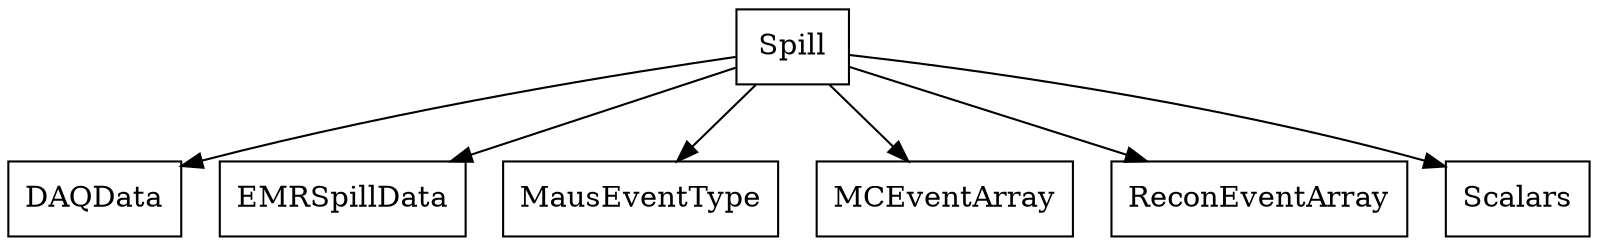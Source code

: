 // generate using "dot spill_structure.dot -Tpdf -o spill_structure.pdf"

digraph G {
  node [shape=record];
  root_item [shape=record, label="{Spill}"]
  daq_data [shape=record, label="{DAQData}"]
  emr_spill_data [shape=record, label="{EMRSpillData}"]
  maus_event_type [shape=record, label="{MausEventType}"]
  mc_events [shape=record, label="{MCEventArray}"]
  recon_events [shape=record, label="{ReconEventArray}"]
  scalars [shape=record, label="{Scalars}"]

  root_item -> daq_data
  root_item -> emr_spill_data
  root_item -> maus_event_type
  root_item -> mc_events
  root_item -> recon_events
  root_item -> scalars
}
